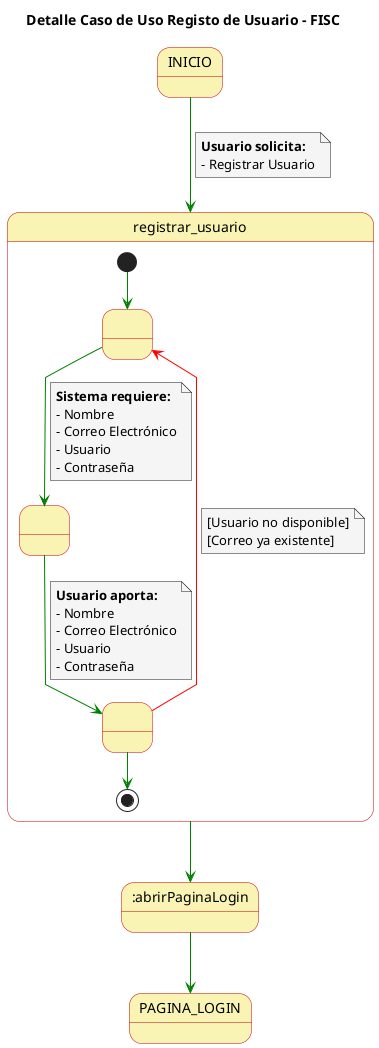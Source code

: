 @startuml

skinparam state {
  BackgroundColor #faf4b4
  BorderColor #c90000
}

skinparam note {
  BackgroundColor #f5f5f5
}

skinparam linetype polyline

title Detalle Caso de Uso Registo de Usuario - FISC


INICIO -[#green]-> registrar_usuario 
note on link
  **Usuario solicita:**
  - Registrar Usuario
end note

state registrar_usuario {
  state 1 as " "
  state 2 as " "
  state 3 as " "
  
  [*] -[#green]-> 1
  1 -[#green]-> 2
  note on link
      **Sistema requiere:**
      - Nombre
      - Correo Electrónico
      - Usuario
      - Contraseña
  end note
  2 -[#green]-> 3
  note on link
    **Usuario aporta:**
    - Nombre
    - Correo Electrónico
    - Usuario
    - Contraseña
  end note
  3 -[#red]-> 1
  note on link
    [Usuario no disponible]
    [Correo ya existente]
  end note
  3 -[#green]-> [*]
}

registrar_usuario -[#green]-> :abrirPaginaLogin

:abrirPaginaLogin -[#green]-> PAGINA_LOGIN

@enduml